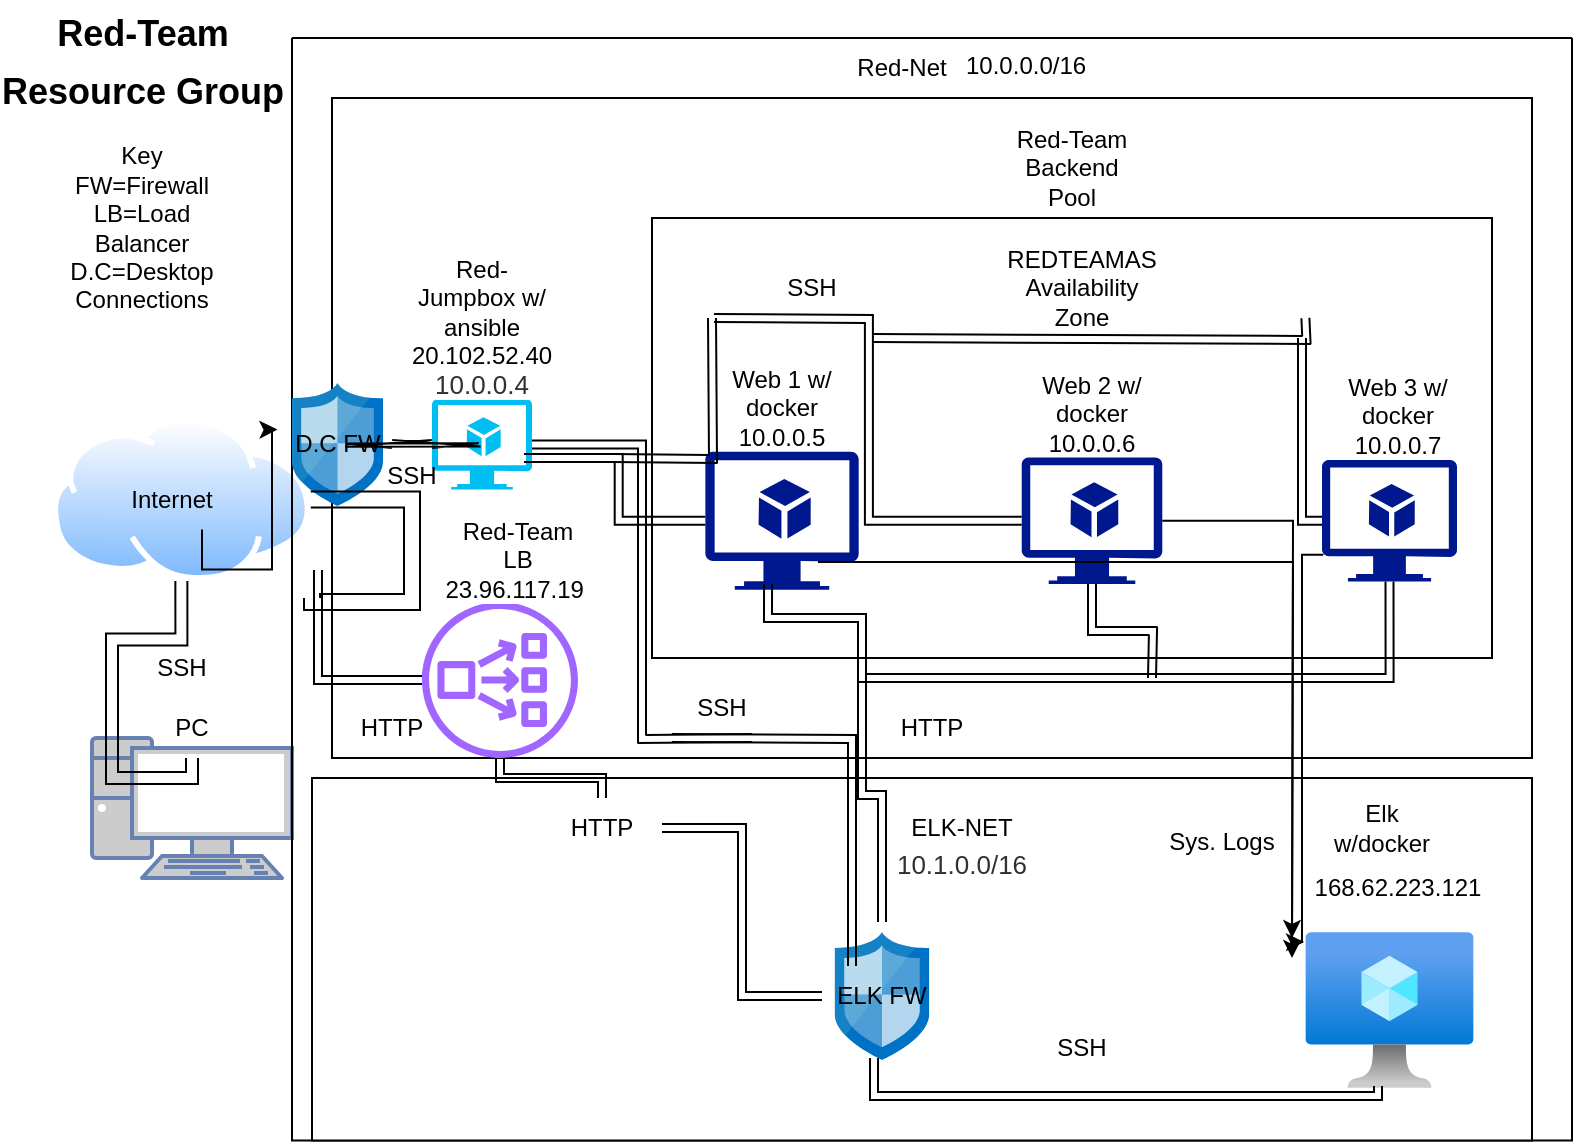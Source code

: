 <mxfile version="15.4.0" type="google"><diagram id="LLYBpgNTuE9bKBgDG5dY" name="Page-1"><mxGraphModel dx="1662" dy="737" grid="1" gridSize="10" guides="1" tooltips="1" connect="1" arrows="1" fold="1" page="1" pageScale="1" pageWidth="850" pageHeight="1100" math="0" shadow="0"><root><mxCell id="0"/><mxCell id="1" parent="0"/><mxCell id="2hlYtXQFOXAstRnMkWzR-2" value="" style="fontColor=#0066CC;verticalAlign=top;verticalLabelPosition=bottom;labelPosition=center;align=center;html=1;outlineConnect=0;fillColor=#CCCCCC;strokeColor=#6881B3;gradientColor=none;gradientDirection=north;strokeWidth=2;shape=mxgraph.networks.pc;" parent="1" vertex="1"><mxGeometry x="50" y="370" width="100" height="70" as="geometry"/></mxCell><mxCell id="2hlYtXQFOXAstRnMkWzR-3" value="PC" style="text;html=1;strokeColor=none;fillColor=none;align=center;verticalAlign=middle;whiteSpace=wrap;rounded=0;" parent="1" vertex="1"><mxGeometry x="70" y="350" width="60" height="30" as="geometry"/></mxCell><mxCell id="2hlYtXQFOXAstRnMkWzR-4" value="" style="aspect=fixed;perimeter=ellipsePerimeter;html=1;align=center;shadow=0;dashed=0;spacingTop=3;image;image=img/lib/active_directory/internet_cloud.svg;" parent="1" vertex="1"><mxGeometry x="30" y="210" width="129.37" height="81.5" as="geometry"/></mxCell><mxCell id="2hlYtXQFOXAstRnMkWzR-39" style="edgeStyle=orthogonalEdgeStyle;rounded=0;orthogonalLoop=1;jettySize=auto;html=1;exitX=0.75;exitY=1;exitDx=0;exitDy=0;entryX=0;entryY=0.25;entryDx=0;entryDy=0;" parent="1" source="2hlYtXQFOXAstRnMkWzR-5" target="2hlYtXQFOXAstRnMkWzR-11" edge="1"><mxGeometry relative="1" as="geometry"/></mxCell><mxCell id="2hlYtXQFOXAstRnMkWzR-5" value="Internet" style="text;html=1;strokeColor=none;fillColor=none;align=center;verticalAlign=middle;whiteSpace=wrap;rounded=0;" parent="1" vertex="1"><mxGeometry x="60" y="235.75" width="60" height="30" as="geometry"/></mxCell><mxCell id="2hlYtXQFOXAstRnMkWzR-6" value="" style="shape=link;html=1;rounded=0;edgeStyle=orthogonalEdgeStyle;exitX=0.5;exitY=1;exitDx=0;exitDy=0;width=-6;entryX=0.5;entryY=1;entryDx=0;entryDy=0;" parent="1" source="2hlYtXQFOXAstRnMkWzR-4" target="2hlYtXQFOXAstRnMkWzR-3" edge="1"><mxGeometry width="100" relative="1" as="geometry"><mxPoint x="270" y="360" as="sourcePoint"/><mxPoint x="370" y="360" as="targetPoint"/></mxGeometry></mxCell><mxCell id="2hlYtXQFOXAstRnMkWzR-7" value="SSH" style="text;html=1;strokeColor=none;fillColor=none;align=center;verticalAlign=middle;whiteSpace=wrap;rounded=0;" parent="1" vertex="1"><mxGeometry x="64.68" y="320" width="60" height="30" as="geometry"/></mxCell><mxCell id="2hlYtXQFOXAstRnMkWzR-8" value="" style="swimlane;startSize=0;" parent="1" vertex="1"><mxGeometry x="150" y="20" width="640" height="551.25" as="geometry"/></mxCell><mxCell id="2hlYtXQFOXAstRnMkWzR-55" value="" style="rounded=0;whiteSpace=wrap;html=1;" parent="2hlYtXQFOXAstRnMkWzR-8" vertex="1"><mxGeometry x="340" y="91.85" width="120" height="222.81" as="geometry"/></mxCell><mxCell id="2hlYtXQFOXAstRnMkWzR-47" value="" style="rounded=0;whiteSpace=wrap;html=1;" parent="2hlYtXQFOXAstRnMkWzR-8" vertex="1"><mxGeometry x="160" y="70" width="120" height="235.63" as="geometry"/></mxCell><mxCell id="2hlYtXQFOXAstRnMkWzR-45" value="" style="rounded=0;whiteSpace=wrap;html=1;" parent="2hlYtXQFOXAstRnMkWzR-8" vertex="1"><mxGeometry x="10" y="370" width="610" height="181.25" as="geometry"/></mxCell><mxCell id="2hlYtXQFOXAstRnMkWzR-40" value="" style="rounded=0;whiteSpace=wrap;html=1;" parent="2hlYtXQFOXAstRnMkWzR-8" vertex="1"><mxGeometry x="20" y="30" width="600" height="330" as="geometry"/></mxCell><mxCell id="2hlYtXQFOXAstRnMkWzR-9" value="" style="sketch=0;aspect=fixed;html=1;points=[];align=center;image;fontSize=12;image=img/lib/mscae/Network_Security_Groups_Classic.svg;" parent="2hlYtXQFOXAstRnMkWzR-8" vertex="1"><mxGeometry y="172.5" width="45.51" height="61.5" as="geometry"/></mxCell><mxCell id="2hlYtXQFOXAstRnMkWzR-13" value="" style="verticalLabelPosition=bottom;html=1;verticalAlign=top;align=center;strokeColor=none;fillColor=#00BEF2;shape=mxgraph.azure.virtual_machine_feature;pointerEvents=1;" parent="2hlYtXQFOXAstRnMkWzR-8" vertex="1"><mxGeometry x="70" y="180.75" width="50" height="45" as="geometry"/></mxCell><mxCell id="2hlYtXQFOXAstRnMkWzR-14" value="Red-Jumpbox w/ ansible&lt;br&gt;&lt;span style=&quot;font-family: &amp;#34;az_ea_font&amp;#34; , &amp;#34;segoe ui&amp;#34; , &amp;#34;az_font&amp;#34; , , , &amp;#34;blinkmacsystemfont&amp;#34; , &amp;#34;roboto&amp;#34; , &amp;#34;oxygen&amp;#34; , &amp;#34;ubuntu&amp;#34; , &amp;#34;cantarell&amp;#34; , &amp;#34;open sans&amp;#34; , &amp;#34;helvetica neue&amp;#34; , sans-serif ; background-color: rgb(255 , 255 , 255)&quot;&gt;&lt;font style=&quot;font-size: 12px&quot;&gt;20.102.52.40&lt;br&gt;&lt;/font&gt;&lt;/span&gt;&lt;span style=&quot;color: rgb(50 , 49 , 48) ; font-family: &amp;#34;az_ea_font&amp;#34; , &amp;#34;segoe ui&amp;#34; , &amp;#34;az_font&amp;#34; , , , &amp;#34;blinkmacsystemfont&amp;#34; , &amp;#34;roboto&amp;#34; , &amp;#34;oxygen&amp;#34; , &amp;#34;ubuntu&amp;#34; , &amp;#34;cantarell&amp;#34; , &amp;#34;open sans&amp;#34; , &amp;#34;helvetica neue&amp;#34; , sans-serif ; font-size: 13px ; background-color: rgb(255 , 255 , 255)&quot;&gt;10.0.0.4&lt;/span&gt;&lt;span style=&quot;font-family: &amp;#34;az_ea_font&amp;#34; , &amp;#34;segoe ui&amp;#34; , &amp;#34;az_font&amp;#34; , , , &amp;#34;blinkmacsystemfont&amp;#34; , &amp;#34;roboto&amp;#34; , &amp;#34;oxygen&amp;#34; , &amp;#34;ubuntu&amp;#34; , &amp;#34;cantarell&amp;#34; , &amp;#34;open sans&amp;#34; , &amp;#34;helvetica neue&amp;#34; , sans-serif ; background-color: rgb(255 , 255 , 255)&quot;&gt;&lt;font style=&quot;font-size: 12px&quot;&gt;&lt;br&gt;&lt;/font&gt;&lt;/span&gt;" style="text;html=1;strokeColor=none;fillColor=none;align=center;verticalAlign=middle;whiteSpace=wrap;rounded=0;" parent="2hlYtXQFOXAstRnMkWzR-8" vertex="1"><mxGeometry x="65" y="130" width="60" height="30" as="geometry"/></mxCell><mxCell id="2hlYtXQFOXAstRnMkWzR-11" value="D.C FW" style="text;html=1;strokeColor=none;fillColor=none;align=center;verticalAlign=middle;whiteSpace=wrap;rounded=0;" parent="2hlYtXQFOXAstRnMkWzR-8" vertex="1"><mxGeometry x="-7.25" y="188.25" width="60" height="30" as="geometry"/></mxCell><mxCell id="2hlYtXQFOXAstRnMkWzR-17" value="" style="shape=link;html=1;rounded=0;edgeStyle=orthogonalEdgeStyle;width=4;" parent="2hlYtXQFOXAstRnMkWzR-8" edge="1"><mxGeometry width="100" relative="1" as="geometry"><mxPoint x="50" y="203" as="sourcePoint"/><mxPoint x="70" y="203" as="targetPoint"/></mxGeometry></mxCell><mxCell id="2hlYtXQFOXAstRnMkWzR-19" value="" style="sketch=0;outlineConnect=0;fontColor=#232F3E;gradientColor=none;fillColor=#A166FF;strokeColor=none;dashed=0;verticalLabelPosition=bottom;verticalAlign=top;align=center;html=1;fontSize=12;fontStyle=0;aspect=fixed;pointerEvents=1;shape=mxgraph.aws4.network_load_balancer;" parent="2hlYtXQFOXAstRnMkWzR-8" vertex="1"><mxGeometry x="65" y="282" width="78" height="78" as="geometry"/></mxCell><mxCell id="2hlYtXQFOXAstRnMkWzR-34" value="" style="sketch=0;aspect=fixed;html=1;points=[];align=center;image;fontSize=12;image=img/lib/mscae/Network_Security_Groups_Classic.svg;" parent="2hlYtXQFOXAstRnMkWzR-8" vertex="1"><mxGeometry x="271.32" y="447" width="47.36" height="64" as="geometry"/></mxCell><mxCell id="2hlYtXQFOXAstRnMkWzR-33" value="" style="shape=link;html=1;rounded=0;edgeStyle=orthogonalEdgeStyle;startArrow=none;entryX=0;entryY=0.5;entryDx=0;entryDy=0;" parent="2hlYtXQFOXAstRnMkWzR-8" source="2hlYtXQFOXAstRnMkWzR-37" target="2hlYtXQFOXAstRnMkWzR-35" edge="1"><mxGeometry width="100" relative="1" as="geometry"><mxPoint x="240" y="328.5" as="sourcePoint"/><mxPoint x="260" y="329" as="targetPoint"/></mxGeometry></mxCell><mxCell id="2hlYtXQFOXAstRnMkWzR-35" value="ELK FW" style="text;html=1;strokeColor=none;fillColor=none;align=center;verticalAlign=middle;whiteSpace=wrap;rounded=0;" parent="2hlYtXQFOXAstRnMkWzR-8" vertex="1"><mxGeometry x="265" y="464" width="60" height="30" as="geometry"/></mxCell><mxCell id="2hlYtXQFOXAstRnMkWzR-20" value="SSH" style="text;html=1;strokeColor=none;fillColor=none;align=center;verticalAlign=middle;whiteSpace=wrap;rounded=0;" parent="2hlYtXQFOXAstRnMkWzR-8" vertex="1"><mxGeometry x="30" y="204" width="60" height="30" as="geometry"/></mxCell><mxCell id="2hlYtXQFOXAstRnMkWzR-32" value="Red-Team LB&lt;br&gt;&lt;span style=&quot;font-family: &amp;#34;az_ea_font&amp;#34; , &amp;#34;segoe ui&amp;#34; , &amp;#34;az_font&amp;#34; , , , &amp;#34;blinkmacsystemfont&amp;#34; , &amp;#34;roboto&amp;#34; , &amp;#34;oxygen&amp;#34; , &amp;#34;ubuntu&amp;#34; , &amp;#34;cantarell&amp;#34; , &amp;#34;open sans&amp;#34; , &amp;#34;helvetica neue&amp;#34; , sans-serif ; background-color: rgb(255 , 255 , 255)&quot;&gt;&lt;font style=&quot;font-size: 12px&quot;&gt;23.96.117.19&amp;nbsp;&lt;/font&gt;&lt;/span&gt;" style="text;html=1;strokeColor=none;fillColor=none;align=center;verticalAlign=middle;whiteSpace=wrap;rounded=0;" parent="2hlYtXQFOXAstRnMkWzR-8" vertex="1"><mxGeometry x="83" y="245.88" width="60" height="30" as="geometry"/></mxCell><mxCell id="2hlYtXQFOXAstRnMkWzR-24" value="HTTP" style="text;html=1;strokeColor=none;fillColor=none;align=center;verticalAlign=middle;whiteSpace=wrap;rounded=0;" parent="2hlYtXQFOXAstRnMkWzR-8" vertex="1"><mxGeometry x="20" y="330" width="60" height="30" as="geometry"/></mxCell><mxCell id="2hlYtXQFOXAstRnMkWzR-42" value="Red-Net" style="text;html=1;strokeColor=none;fillColor=none;align=center;verticalAlign=middle;whiteSpace=wrap;rounded=0;" parent="2hlYtXQFOXAstRnMkWzR-8" vertex="1"><mxGeometry x="275" width="60" height="30" as="geometry"/></mxCell><mxCell id="2hlYtXQFOXAstRnMkWzR-50" value="" style="rounded=0;whiteSpace=wrap;html=1;" parent="2hlYtXQFOXAstRnMkWzR-8" vertex="1"><mxGeometry x="180" y="90" width="420" height="220" as="geometry"/></mxCell><mxCell id="2hlYtXQFOXAstRnMkWzR-51" value="" style="sketch=0;aspect=fixed;pointerEvents=1;shadow=0;dashed=0;html=1;strokeColor=none;labelPosition=center;verticalLabelPosition=bottom;verticalAlign=top;align=center;fillColor=#00188D;shape=mxgraph.azure.virtual_machine_feature" parent="2hlYtXQFOXAstRnMkWzR-8" vertex="1"><mxGeometry x="206.67" y="206.88" width="76.67" height="69" as="geometry"/></mxCell><mxCell id="2hlYtXQFOXAstRnMkWzR-56" style="edgeStyle=orthogonalEdgeStyle;rounded=0;orthogonalLoop=1;jettySize=auto;html=1;exitX=0.5;exitY=0;exitDx=0;exitDy=0;exitPerimeter=0;entryX=0.54;entryY=0.156;entryDx=0;entryDy=0;entryPerimeter=0;" parent="2hlYtXQFOXAstRnMkWzR-8" edge="1"><mxGeometry relative="1" as="geometry"><mxPoint x="372.5" y="308.31" as="sourcePoint"/><mxPoint x="372.7" y="309.012" as="targetPoint"/></mxGeometry></mxCell><mxCell id="2hlYtXQFOXAstRnMkWzR-59" value="" style="sketch=0;aspect=fixed;pointerEvents=1;shadow=0;dashed=0;html=1;strokeColor=none;labelPosition=center;verticalLabelPosition=bottom;verticalAlign=top;align=center;fillColor=#00188D;shape=mxgraph.azure.virtual_machine_feature" parent="2hlYtXQFOXAstRnMkWzR-8" vertex="1"><mxGeometry x="364.86" y="209.75" width="70.28" height="63.25" as="geometry"/></mxCell><mxCell id="2hlYtXQFOXAstRnMkWzR-60" value="" style="sketch=0;aspect=fixed;pointerEvents=1;shadow=0;dashed=0;html=1;strokeColor=none;labelPosition=center;verticalLabelPosition=bottom;verticalAlign=top;align=center;fillColor=#00188D;shape=mxgraph.azure.virtual_machine_feature" parent="2hlYtXQFOXAstRnMkWzR-8" vertex="1"><mxGeometry x="515" y="211" width="67.5" height="60.75" as="geometry"/></mxCell><mxCell id="2hlYtXQFOXAstRnMkWzR-63" value="Web 1 w/ docker&lt;br&gt;10.0.0.5" style="text;html=1;strokeColor=none;fillColor=none;align=center;verticalAlign=middle;whiteSpace=wrap;rounded=0;" parent="2hlYtXQFOXAstRnMkWzR-8" vertex="1"><mxGeometry x="215.01" y="170" width="60" height="30" as="geometry"/></mxCell><mxCell id="2hlYtXQFOXAstRnMkWzR-61" value="Web 3 w/ docker&lt;br&gt;10.0.0.7" style="text;html=1;strokeColor=none;fillColor=none;align=center;verticalAlign=middle;whiteSpace=wrap;rounded=0;" parent="2hlYtXQFOXAstRnMkWzR-8" vertex="1"><mxGeometry x="522.5" y="174" width="60" height="30" as="geometry"/></mxCell><mxCell id="2hlYtXQFOXAstRnMkWzR-66" value="REDTEAMAS Availability Zone" style="text;html=1;strokeColor=none;fillColor=none;align=center;verticalAlign=middle;whiteSpace=wrap;rounded=0;" parent="2hlYtXQFOXAstRnMkWzR-8" vertex="1"><mxGeometry x="364.86" y="110" width="60" height="30" as="geometry"/></mxCell><mxCell id="2hlYtXQFOXAstRnMkWzR-68" value="" style="shape=link;html=1;rounded=0;edgeStyle=orthogonalEdgeStyle;exitX=0;exitY=0.5;exitDx=0;exitDy=0;exitPerimeter=0;entryX=0.92;entryY=0.65;entryDx=0;entryDy=0;entryPerimeter=0;" parent="2hlYtXQFOXAstRnMkWzR-8" source="2hlYtXQFOXAstRnMkWzR-51" target="2hlYtXQFOXAstRnMkWzR-13" edge="1"><mxGeometry width="100" relative="1" as="geometry"><mxPoint x="112.75" y="275.88" as="sourcePoint"/><mxPoint x="212.75" y="275.88" as="targetPoint"/></mxGeometry></mxCell><mxCell id="2hlYtXQFOXAstRnMkWzR-70" value="" style="shape=link;html=1;rounded=0;edgeStyle=orthogonalEdgeStyle;entryX=0;entryY=0.5;entryDx=0;entryDy=0;entryPerimeter=0;" parent="2hlYtXQFOXAstRnMkWzR-8" target="2hlYtXQFOXAstRnMkWzR-59" edge="1"><mxGeometry width="100" relative="1" as="geometry"><mxPoint x="211" y="140" as="sourcePoint"/><mxPoint x="311.32" y="140" as="targetPoint"/></mxGeometry></mxCell><mxCell id="2hlYtXQFOXAstRnMkWzR-71" value="" style="shape=link;html=1;rounded=0;edgeStyle=orthogonalEdgeStyle;" parent="2hlYtXQFOXAstRnMkWzR-8" edge="1"><mxGeometry width="100" relative="1" as="geometry"><mxPoint x="160" y="210" as="sourcePoint"/><mxPoint x="210" y="140" as="targetPoint"/></mxGeometry></mxCell><mxCell id="2hlYtXQFOXAstRnMkWzR-37" value="HTTP" style="text;html=1;strokeColor=none;fillColor=none;align=center;verticalAlign=middle;whiteSpace=wrap;rounded=0;" parent="2hlYtXQFOXAstRnMkWzR-8" vertex="1"><mxGeometry x="125.0" y="380" width="60" height="30" as="geometry"/></mxCell><mxCell id="2hlYtXQFOXAstRnMkWzR-74" value="" style="shape=link;html=1;rounded=0;edgeStyle=orthogonalEdgeStyle;endArrow=none;" parent="2hlYtXQFOXAstRnMkWzR-8" source="2hlYtXQFOXAstRnMkWzR-19" target="2hlYtXQFOXAstRnMkWzR-37" edge="1"><mxGeometry width="100" relative="1" as="geometry"><mxPoint x="293" y="341" as="sourcePoint"/><mxPoint x="445" y="467" as="targetPoint"/></mxGeometry></mxCell><mxCell id="2hlYtXQFOXAstRnMkWzR-76" value="" style="aspect=fixed;html=1;points=[];align=center;image;fontSize=12;image=img/lib/azure2/compute/Virtual_Machine.svg;" parent="2hlYtXQFOXAstRnMkWzR-8" vertex="1"><mxGeometry x="506.7" y="447" width="84.09" height="78" as="geometry"/></mxCell><mxCell id="2hlYtXQFOXAstRnMkWzR-77" value="Elk w/docker&lt;br&gt;" style="text;html=1;strokeColor=none;fillColor=none;align=center;verticalAlign=middle;whiteSpace=wrap;rounded=0;" parent="2hlYtXQFOXAstRnMkWzR-8" vertex="1"><mxGeometry x="515" y="380" width="60" height="30" as="geometry"/></mxCell><mxCell id="2hlYtXQFOXAstRnMkWzR-81" value="SSH" style="text;html=1;strokeColor=none;fillColor=none;align=center;verticalAlign=middle;whiteSpace=wrap;rounded=0;" parent="2hlYtXQFOXAstRnMkWzR-8" vertex="1"><mxGeometry x="230" y="110" width="60" height="30" as="geometry"/></mxCell><mxCell id="2hlYtXQFOXAstRnMkWzR-83" value="" style="shape=link;html=1;rounded=0;edgeStyle=orthogonalEdgeStyle;exitX=0.5;exitY=-0.078;exitDx=0;exitDy=0;exitPerimeter=0;entryX=0.25;entryY=1;entryDx=0;entryDy=0;" parent="2hlYtXQFOXAstRnMkWzR-8" source="2hlYtXQFOXAstRnMkWzR-34" target="2hlYtXQFOXAstRnMkWzR-50" edge="1"><mxGeometry width="100" relative="1" as="geometry"><mxPoint x="330" y="359" as="sourcePoint"/><mxPoint x="430" y="359" as="targetPoint"/></mxGeometry></mxCell><mxCell id="2hlYtXQFOXAstRnMkWzR-84" value="HTTP" style="text;html=1;strokeColor=none;fillColor=none;align=center;verticalAlign=middle;whiteSpace=wrap;rounded=0;" parent="2hlYtXQFOXAstRnMkWzR-8" vertex="1"><mxGeometry x="290" y="330" width="60" height="30" as="geometry"/></mxCell><mxCell id="2hlYtXQFOXAstRnMkWzR-62" value="Web 2 w/ docker&lt;br&gt;10.0.0.6" style="text;html=1;strokeColor=none;fillColor=none;align=center;verticalAlign=middle;whiteSpace=wrap;rounded=0;" parent="2hlYtXQFOXAstRnMkWzR-8" vertex="1"><mxGeometry x="370" y="172.5" width="60" height="30" as="geometry"/></mxCell><mxCell id="2hlYtXQFOXAstRnMkWzR-86" value="" style="shape=link;html=1;rounded=0;edgeStyle=orthogonalEdgeStyle;" parent="2hlYtXQFOXAstRnMkWzR-8" edge="1"><mxGeometry width="100" relative="1" as="geometry"><mxPoint x="290" y="150" as="sourcePoint"/><mxPoint x="506.7" y="140" as="targetPoint"/></mxGeometry></mxCell><mxCell id="2hlYtXQFOXAstRnMkWzR-87" value="" style="shape=link;html=1;rounded=0;edgeStyle=orthogonalEdgeStyle;exitX=0;exitY=0.5;exitDx=0;exitDy=0;exitPerimeter=0;" parent="2hlYtXQFOXAstRnMkWzR-8" source="2hlYtXQFOXAstRnMkWzR-60" edge="1"><mxGeometry width="100" relative="1" as="geometry"><mxPoint x="435.14" y="188.5" as="sourcePoint"/><mxPoint x="505" y="150" as="targetPoint"/></mxGeometry></mxCell><mxCell id="2hlYtXQFOXAstRnMkWzR-89" value="" style="shape=link;html=1;rounded=0;edgeStyle=orthogonalEdgeStyle;entryX=0.5;entryY=1;entryDx=0;entryDy=0;entryPerimeter=0;exitX=0.25;exitY=1;exitDx=0;exitDy=0;" parent="2hlYtXQFOXAstRnMkWzR-8" source="2hlYtXQFOXAstRnMkWzR-50" target="2hlYtXQFOXAstRnMkWzR-60" edge="1"><mxGeometry width="100" relative="1" as="geometry"><mxPoint x="380" y="300" as="sourcePoint"/><mxPoint x="480" y="300" as="targetPoint"/></mxGeometry></mxCell><mxCell id="2hlYtXQFOXAstRnMkWzR-91" value="" style="shape=link;html=1;rounded=0;edgeStyle=orthogonalEdgeStyle;exitX=0.5;exitY=1;exitDx=0;exitDy=0;exitPerimeter=0;width=4;" parent="2hlYtXQFOXAstRnMkWzR-8" source="2hlYtXQFOXAstRnMkWzR-59" edge="1"><mxGeometry width="100" relative="1" as="geometry"><mxPoint x="350" y="310" as="sourcePoint"/><mxPoint x="430" y="320" as="targetPoint"/></mxGeometry></mxCell><mxCell id="2hlYtXQFOXAstRnMkWzR-95" value="" style="shape=link;html=1;rounded=0;edgeStyle=orthogonalEdgeStyle;exitX=0.409;exitY=0.958;exitDx=0;exitDy=0;exitPerimeter=0;entryX=0.25;entryY=1;entryDx=0;entryDy=0;" parent="2hlYtXQFOXAstRnMkWzR-8" source="2hlYtXQFOXAstRnMkWzR-51" target="2hlYtXQFOXAstRnMkWzR-50" edge="1"><mxGeometry width="100" relative="1" as="geometry"><mxPoint x="238.68" y="290" as="sourcePoint"/><mxPoint x="338.68" y="290" as="targetPoint"/><Array as="points"><mxPoint x="238" y="290"/><mxPoint x="285" y="290"/></Array></mxGeometry></mxCell><UserObject label="10.0.0.0/16" link="10.0.0.0/16" id="2hlYtXQFOXAstRnMkWzR-98"><mxCell style="text;whiteSpace=wrap;html=1;" parent="2hlYtXQFOXAstRnMkWzR-8" vertex="1"><mxGeometry x="334.86" width="90" height="30" as="geometry"/></mxCell></UserObject><mxCell id="2hlYtXQFOXAstRnMkWzR-99" value="Red-Team Backend Pool" style="text;html=1;strokeColor=none;fillColor=none;align=center;verticalAlign=middle;whiteSpace=wrap;rounded=0;" parent="2hlYtXQFOXAstRnMkWzR-8" vertex="1"><mxGeometry x="360" y="50" width="60" height="30" as="geometry"/></mxCell><mxCell id="2hlYtXQFOXAstRnMkWzR-103" value="" style="shape=link;html=1;rounded=0;edgeStyle=orthogonalEdgeStyle;entryX=1;entryY=0.5;entryDx=0;entryDy=0;entryPerimeter=0;" parent="2hlYtXQFOXAstRnMkWzR-8" target="2hlYtXQFOXAstRnMkWzR-13" edge="1"><mxGeometry width="100" relative="1" as="geometry"><mxPoint x="230" y="350" as="sourcePoint"/><mxPoint x="243" y="300" as="targetPoint"/></mxGeometry></mxCell><mxCell id="2hlYtXQFOXAstRnMkWzR-104" value="" style="shape=link;html=1;rounded=0;edgeStyle=orthogonalEdgeStyle;entryX=0.25;entryY=0;entryDx=0;entryDy=0;" parent="2hlYtXQFOXAstRnMkWzR-8" target="2hlYtXQFOXAstRnMkWzR-35" edge="1"><mxGeometry width="100" relative="1" as="geometry"><mxPoint x="190" y="350" as="sourcePoint"/><mxPoint x="271.32" y="394.5" as="targetPoint"/></mxGeometry></mxCell><mxCell id="2hlYtXQFOXAstRnMkWzR-105" value="SSH" style="text;html=1;strokeColor=none;fillColor=none;align=center;verticalAlign=middle;whiteSpace=wrap;rounded=0;" parent="2hlYtXQFOXAstRnMkWzR-8" vertex="1"><mxGeometry x="185" y="320" width="60" height="30" as="geometry"/></mxCell><mxCell id="2hlYtXQFOXAstRnMkWzR-106" value="" style="shape=link;html=1;rounded=0;edgeStyle=orthogonalEdgeStyle;exitX=0.416;exitY=0.984;exitDx=0;exitDy=0;exitPerimeter=0;entryX=0.432;entryY=0.987;entryDx=0;entryDy=0;entryPerimeter=0;" parent="2hlYtXQFOXAstRnMkWzR-8" source="2hlYtXQFOXAstRnMkWzR-34" target="2hlYtXQFOXAstRnMkWzR-76" edge="1"><mxGeometry width="100" relative="1" as="geometry"><mxPoint x="360" y="529" as="sourcePoint"/><mxPoint x="460" y="529" as="targetPoint"/><Array as="points"><mxPoint x="291" y="529"/><mxPoint x="543" y="529"/></Array></mxGeometry></mxCell><mxCell id="2hlYtXQFOXAstRnMkWzR-109" value="SSH" style="text;html=1;strokeColor=none;fillColor=none;align=center;verticalAlign=middle;whiteSpace=wrap;rounded=0;" parent="2hlYtXQFOXAstRnMkWzR-8" vertex="1"><mxGeometry x="364.86" y="490" width="60" height="30" as="geometry"/></mxCell><mxCell id="2hlYtXQFOXAstRnMkWzR-110" value="" style="endArrow=classic;html=1;rounded=0;edgeStyle=orthogonalEdgeStyle;entryX=-0.008;entryY=0.064;entryDx=0;entryDy=0;entryPerimeter=0;exitX=0.01;exitY=0.78;exitDx=0;exitDy=0;exitPerimeter=0;" parent="2hlYtXQFOXAstRnMkWzR-8" source="2hlYtXQFOXAstRnMkWzR-60" target="2hlYtXQFOXAstRnMkWzR-76" edge="1"><mxGeometry width="50" height="50" relative="1" as="geometry"><mxPoint x="450" y="400" as="sourcePoint"/><mxPoint x="500" y="350" as="targetPoint"/></mxGeometry></mxCell><mxCell id="2hlYtXQFOXAstRnMkWzR-111" value="" style="endArrow=classic;html=1;rounded=0;edgeStyle=orthogonalEdgeStyle;exitX=1;exitY=0.5;exitDx=0;exitDy=0;exitPerimeter=0;" parent="2hlYtXQFOXAstRnMkWzR-8" source="2hlYtXQFOXAstRnMkWzR-59" edge="1"><mxGeometry width="50" height="50" relative="1" as="geometry"><mxPoint x="325" y="346" as="sourcePoint"/><mxPoint x="500" y="460" as="targetPoint"/></mxGeometry></mxCell><mxCell id="2hlYtXQFOXAstRnMkWzR-112" value="" style="endArrow=classic;html=1;rounded=0;edgeStyle=orthogonalEdgeStyle;exitX=0.735;exitY=0.799;exitDx=0;exitDy=0;exitPerimeter=0;" parent="2hlYtXQFOXAstRnMkWzR-8" source="2hlYtXQFOXAstRnMkWzR-51" edge="1"><mxGeometry width="50" height="50" relative="1" as="geometry"><mxPoint x="300" y="321.75" as="sourcePoint"/><mxPoint x="500" y="450" as="targetPoint"/></mxGeometry></mxCell><mxCell id="2hlYtXQFOXAstRnMkWzR-114" value="Sys. Logs" style="text;html=1;strokeColor=none;fillColor=none;align=center;verticalAlign=middle;whiteSpace=wrap;rounded=0;" parent="2hlYtXQFOXAstRnMkWzR-8" vertex="1"><mxGeometry x="435.14" y="387" width="60" height="30" as="geometry"/></mxCell><mxCell id="2hlYtXQFOXAstRnMkWzR-115" value="ELK-NET" style="text;html=1;strokeColor=none;fillColor=none;align=center;verticalAlign=middle;whiteSpace=wrap;rounded=0;" parent="2hlYtXQFOXAstRnMkWzR-8" vertex="1"><mxGeometry x="304.86" y="380" width="60" height="30" as="geometry"/></mxCell><mxCell id="2hlYtXQFOXAstRnMkWzR-116" value="&lt;div class=&quot;fxc-essentials-value fxs-portal-text&quot; tabindex=&quot;0&quot; title=&quot;10.1.0.0/16&quot; id=&quot;_weave_e_24637&quot; style=&quot;font-weight: inherit ; font-size: 13px ; outline-color: rgb(96 , 94 , 92) ; overflow: hidden ; height: 18px ; line-height: 18px ; display: inline-block ; text-overflow: ellipsis ; text-align: left ; max-width: 100% ; color: rgb(50 , 49 , 48) ; outline-style: none&quot;&gt;10.1.0.0/16&lt;/div&gt;&lt;div class=&quot;fxs-copyfield-wrapper&quot; style=&quot;font-weight: inherit ; font-size: 13px ; position: absolute ; top: 0px ; right: 0px ; width: 24px ; height: 18px ; outline: none&quot;&gt;&lt;div class=&quot;fxs-copyfield fxc-base msportalfx-form-formelement&quot; style=&quot;font-weight: inherit ; position: absolute ; width: 24px ; top: 0px ; right: 0px ; opacity: 1 ; outline: none&quot;&gt;&lt;div class=&quot;azc-formElementSubLabelContainer&quot; style=&quot;font-weight: inherit ; outline: none&quot;&gt;&lt;div class=&quot;azc-formElementContainer&quot; style=&quot;font-weight: inherit ; outline: none&quot;&gt;&lt;div class=&quot;fxc-copyablelabel fxc-copyablelabel-disabled&quot; style=&quot;font-weight: inherit ; overflow: hidden ; padding: 0px ; background-color: transparent ; margin: -3px 0px -3px -0.5px ; outline: none&quot;&gt;&lt;div class=&quot;fxc-copyablelabel-copybutton fxc-copyablelabel-alignbutton fxc-base azc-control azc-button fxt-button fxs-inner-solid-border azc-button-default fxs-portal-button-primary&quot; tabindex=&quot;0&quot; style=&quot;align-items: center ; justify-content: center ; border-width: 0px ; border-style: solid ; box-sizing: border-box ; overflow: hidden ; min-width: 0px ; padding: 2px 1px 0px ; height: 24px ; cursor: pointer ; text-align: center ; line-height: 1.385 ; background: none rgb(255 , 255 , 255) ; color: rgb(255 , 255 , 255) ; outline-width: 1px ; border-radius: 2px ; text-overflow: ellipsis ; position: relative ; float: right ; display: table ; margin: 0px ; border-color: rgb(0 , 120 , 212) ; font-family: &amp;#34;az_ea_font&amp;#34; , &amp;#34;segoe ui&amp;#34; , &amp;#34;az_font&amp;#34; , , , &amp;#34;blinkmacsystemfont&amp;#34; , &amp;#34;roboto&amp;#34; , &amp;#34;oxygen&amp;#34; , &amp;#34;ubuntu&amp;#34; , &amp;#34;cantarell&amp;#34; , &amp;#34;open sans&amp;#34; , &amp;#34;helvetica neue&amp;#34; , sans-serif ; outline-style: none&quot;&gt;&lt;div class=&quot;fxc-copyablelabel-clicked fxc-copyablelabel-anchor&quot; style=&quot;font-weight: inherit ; position: absolute ; height: 0px ; width: 12px ; top: 4.797px ; left: 6px ; outline: none&quot;&gt;&lt;/div&gt;&lt;div class=&quot;fxc-copyablelabel-hover fxc-copyablelabel-anchor&quot; style=&quot;font-weight: inherit ; position: absolute ; height: 0px ; width: 12px ; top: 4.797px ; left: 6px ; outline: none&quot;&gt;&lt;/div&gt;&lt;div class=&quot;fxc-copyablelabel-copyimage&quot; style=&quot;font-weight: inherit ; vertical-align: middle ; padding: 3px ; width: 22px ; height: 22px ; box-sizing: border-box ; display: inline-block ; outline: none&quot;&gt;&lt;/div&gt;&lt;/div&gt;&lt;br class=&quot;Apple-interchange-newline&quot;&gt;&lt;/div&gt;&lt;/div&gt;&lt;/div&gt;&lt;/div&gt;&lt;/div&gt;" style="text;html=1;strokeColor=none;fillColor=none;align=center;verticalAlign=middle;whiteSpace=wrap;rounded=0;" parent="2hlYtXQFOXAstRnMkWzR-8" vertex="1"><mxGeometry x="304.86" y="400" width="60" height="30" as="geometry"/></mxCell><mxCell id="6VqLgZy9RwH1rM_19x8l-1" value="&lt;span style=&quot;font-family: &amp;#34;az_ea_font&amp;#34; , &amp;#34;segoe ui&amp;#34; , &amp;#34;az_font&amp;#34; , , , &amp;#34;blinkmacsystemfont&amp;#34; , &amp;#34;roboto&amp;#34; , &amp;#34;oxygen&amp;#34; , &amp;#34;ubuntu&amp;#34; , &amp;#34;cantarell&amp;#34; , &amp;#34;open sans&amp;#34; , &amp;#34;helvetica neue&amp;#34; , sans-serif ; background-color: rgb(255 , 255 , 255)&quot;&gt;&lt;font style=&quot;font-size: 12px&quot;&gt;168.62.223.121&lt;/font&gt;&lt;/span&gt;" style="text;html=1;strokeColor=none;fillColor=none;align=center;verticalAlign=middle;whiteSpace=wrap;rounded=0;" vertex="1" parent="2hlYtXQFOXAstRnMkWzR-8"><mxGeometry x="522.5" y="410" width="60" height="30" as="geometry"/></mxCell><mxCell id="2hlYtXQFOXAstRnMkWzR-16" value="" style="shape=link;html=1;rounded=0;edgeStyle=orthogonalEdgeStyle;width=8;" parent="1" source="2hlYtXQFOXAstRnMkWzR-4" edge="1"><mxGeometry width="100" relative="1" as="geometry"><mxPoint x="159.37" y="280" as="sourcePoint"/><mxPoint x="160" y="300" as="targetPoint"/><Array as="points"><mxPoint x="210" y="251"/><mxPoint x="210" y="302"/><mxPoint x="160" y="302"/></Array></mxGeometry></mxCell><mxCell id="2hlYtXQFOXAstRnMkWzR-31" value="" style="shape=link;html=1;rounded=0;edgeStyle=orthogonalEdgeStyle;entryX=1.028;entryY=0.933;entryDx=0;entryDy=0;entryPerimeter=0;" parent="1" source="2hlYtXQFOXAstRnMkWzR-19" target="2hlYtXQFOXAstRnMkWzR-4" edge="1"><mxGeometry width="100" relative="1" as="geometry"><mxPoint x="210" y="390" as="sourcePoint"/><mxPoint x="310" y="390" as="targetPoint"/></mxGeometry></mxCell><mxCell id="2hlYtXQFOXAstRnMkWzR-36" value="Key&lt;br&gt;FW=Firewall&lt;br&gt;LB=Load Balancer&lt;br&gt;D.C=Desktop Connections" style="text;html=1;strokeColor=none;fillColor=none;align=center;verticalAlign=middle;whiteSpace=wrap;rounded=0;" parent="1" vertex="1"><mxGeometry x="44.68" y="100" width="60" height="30" as="geometry"/></mxCell><mxCell id="2hlYtXQFOXAstRnMkWzR-44" value="&lt;font style=&quot;font-size: 18px&quot;&gt;Red-Team&lt;br&gt;Resource Group&lt;/font&gt;" style="text;strokeColor=none;fillColor=none;html=1;fontSize=24;fontStyle=1;verticalAlign=middle;align=center;" parent="1" vertex="1"><mxGeometry x="24.68" y="10" width="100" height="40" as="geometry"/></mxCell></root></mxGraphModel></diagram></mxfile>